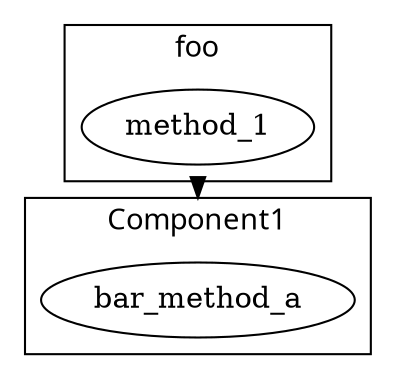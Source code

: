 digraph G {
compound=true;
fontname=Verdana;
subgraph cluster_foo {
label=foo;
foo_method_1 [label=method_1];
}

subgraph cluster_bar {
label=Component1;
bar_method_a;
}

foo_method_1 -> bar_method_a  [ltail=cluster_foo, lhead=cluster_bar];
}
